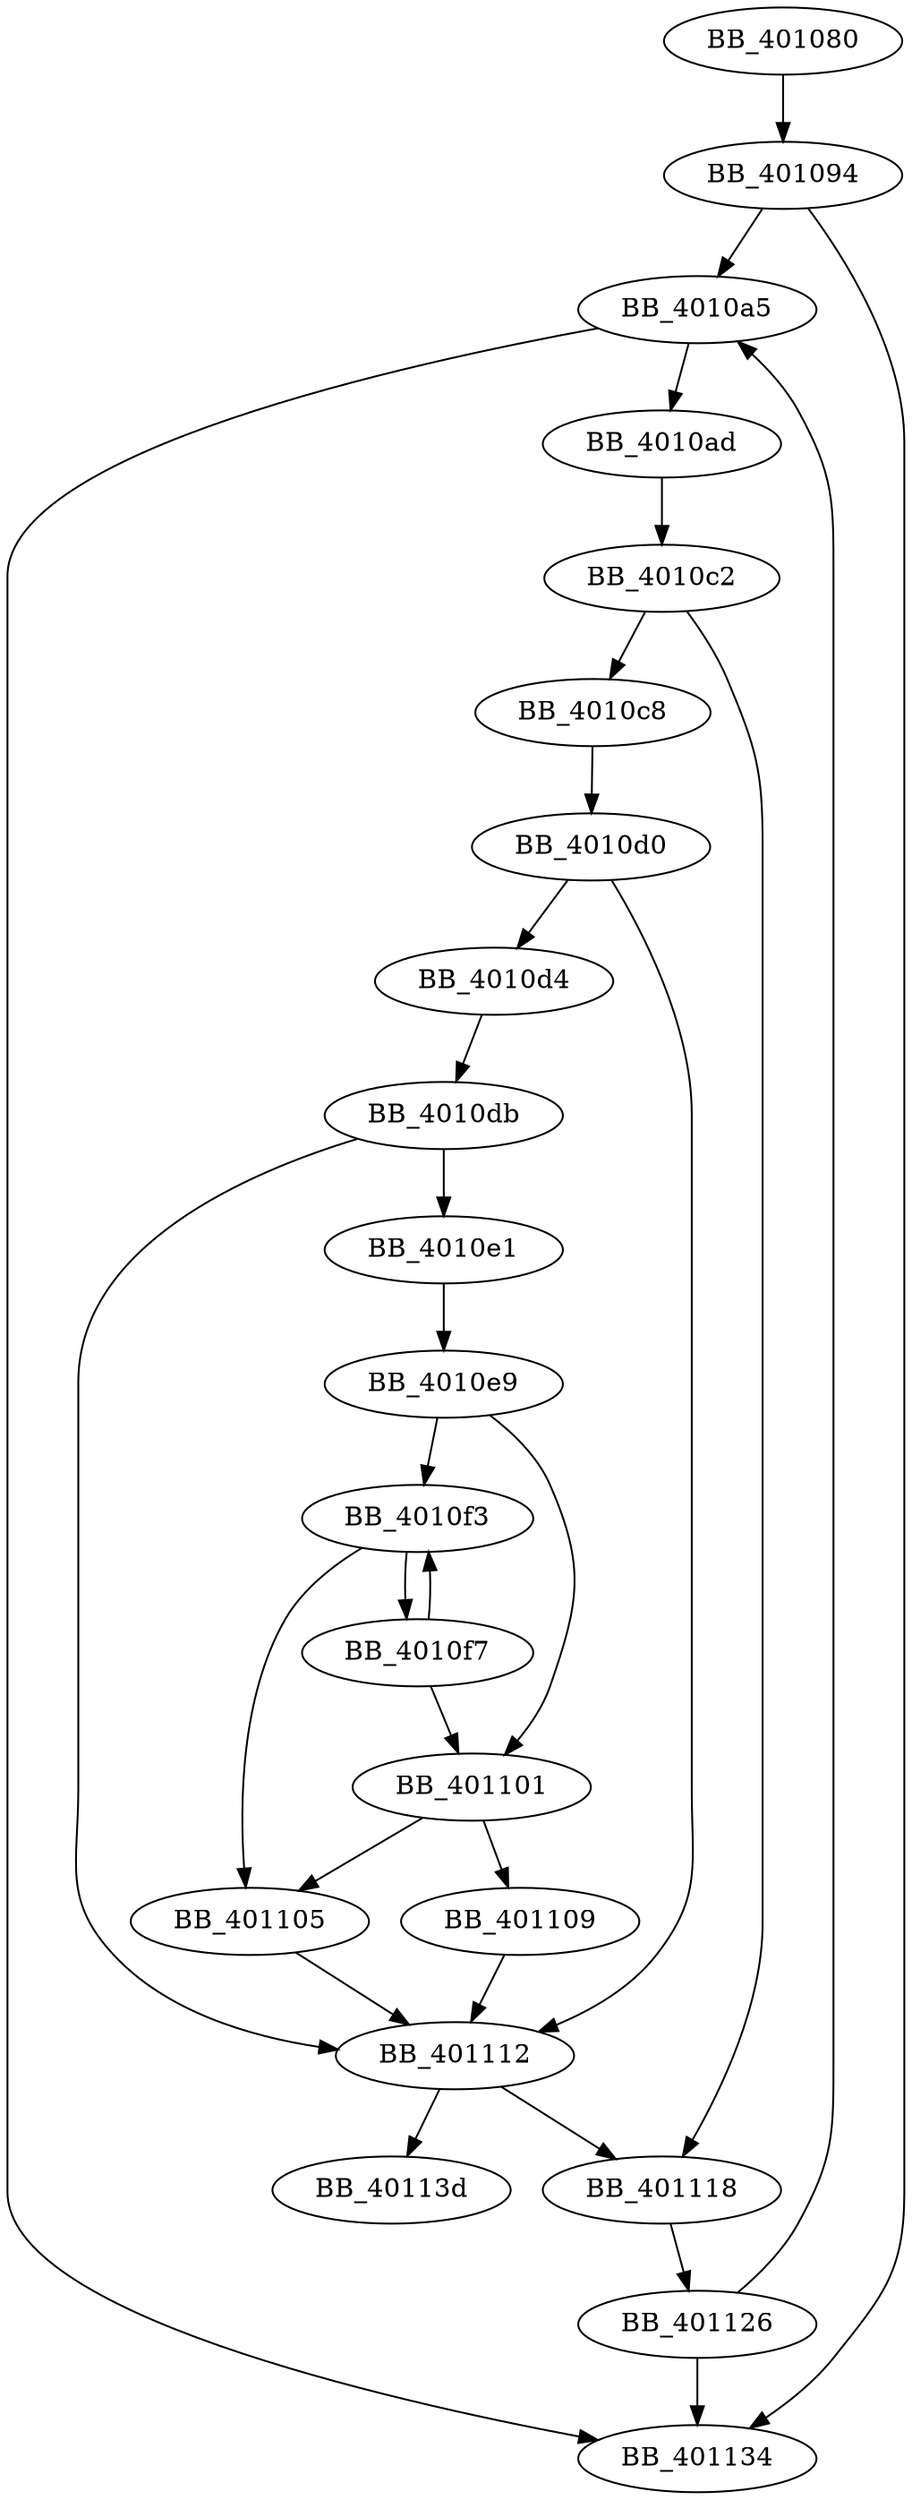 DiGraph sub_401080{
BB_401080->BB_401094
BB_401094->BB_4010a5
BB_401094->BB_401134
BB_4010a5->BB_4010ad
BB_4010a5->BB_401134
BB_4010ad->BB_4010c2
BB_4010c2->BB_4010c8
BB_4010c2->BB_401118
BB_4010c8->BB_4010d0
BB_4010d0->BB_4010d4
BB_4010d0->BB_401112
BB_4010d4->BB_4010db
BB_4010db->BB_4010e1
BB_4010db->BB_401112
BB_4010e1->BB_4010e9
BB_4010e9->BB_4010f3
BB_4010e9->BB_401101
BB_4010f3->BB_4010f7
BB_4010f3->BB_401105
BB_4010f7->BB_4010f3
BB_4010f7->BB_401101
BB_401101->BB_401105
BB_401101->BB_401109
BB_401105->BB_401112
BB_401109->BB_401112
BB_401112->BB_401118
BB_401112->BB_40113d
BB_401118->BB_401126
BB_401126->BB_4010a5
BB_401126->BB_401134
}
